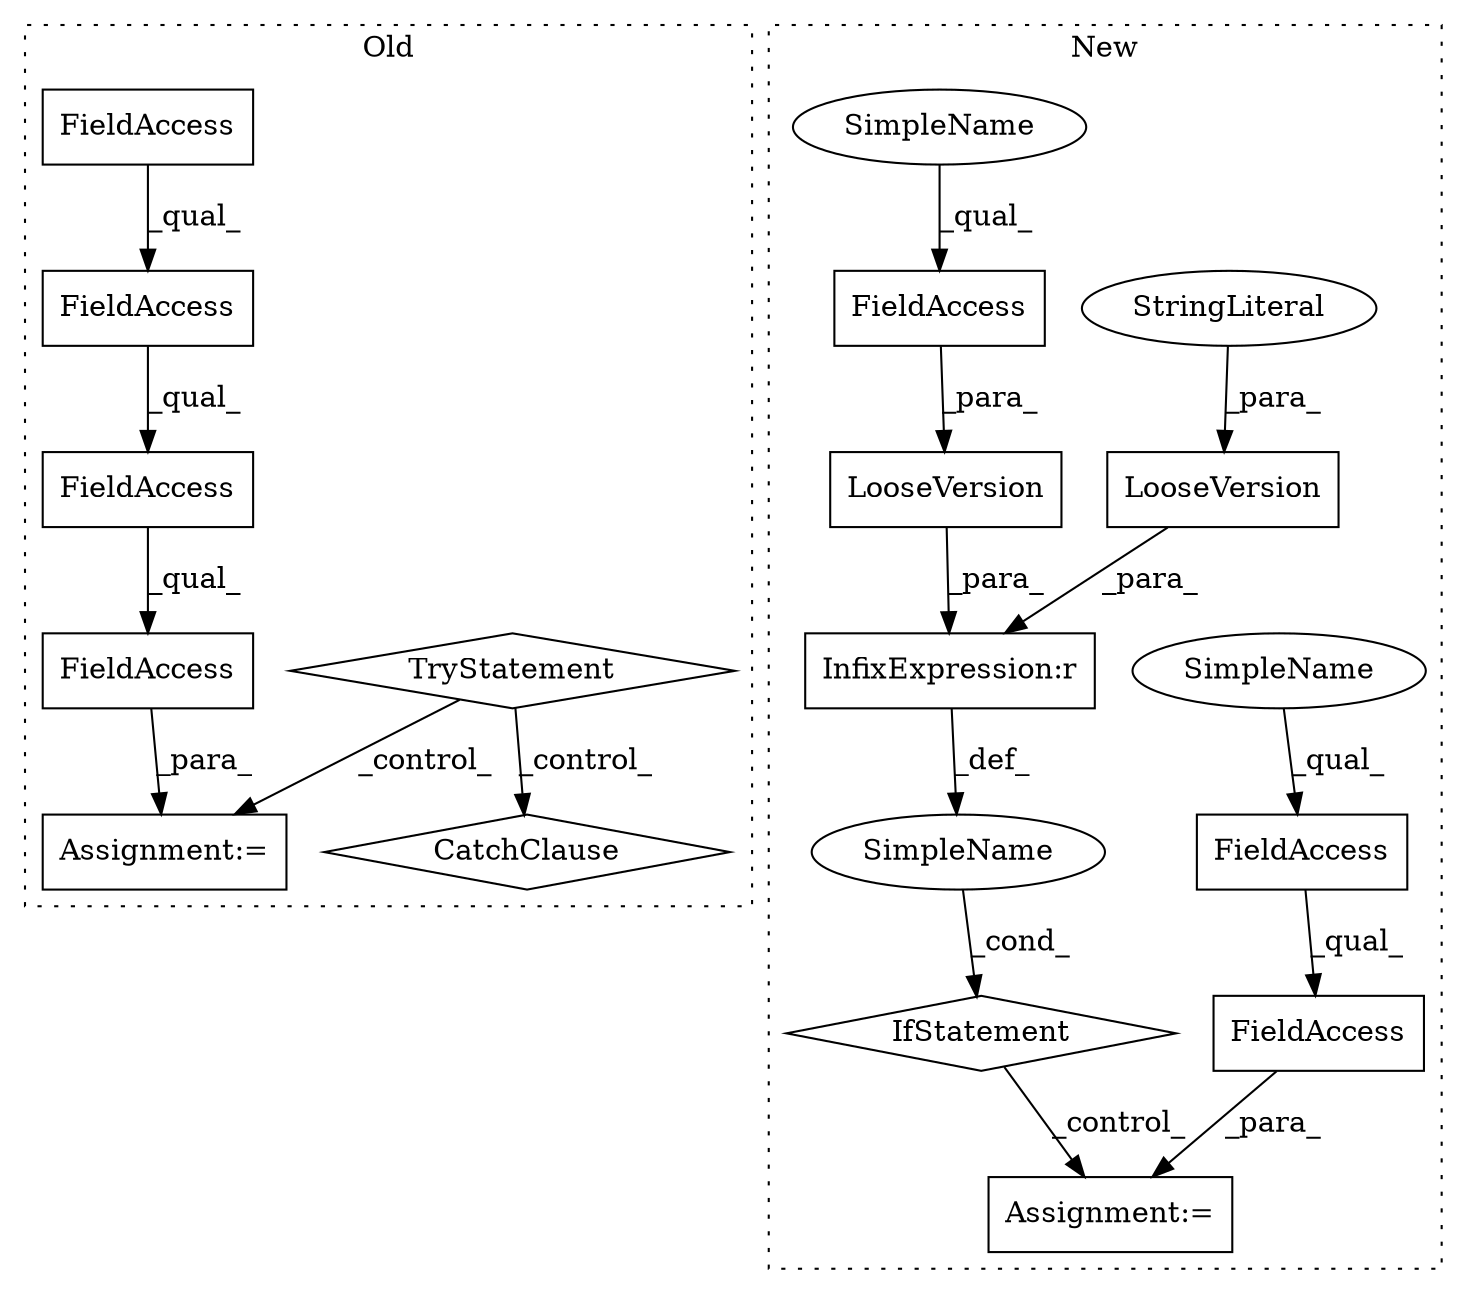 digraph G {
subgraph cluster0 {
1 [label="TryStatement" a="54" s="7939" l="4" shape="diamond"];
6 [label="CatchClause" a="12" s="8166,8200" l="11,2" shape="diamond"];
13 [label="Assignment:=" a="7" s="8032" l="1" shape="box"];
14 [label="FieldAccess" a="22" s="8033" l="40" shape="box"];
15 [label="FieldAccess" a="22" s="8033" l="26" shape="box"];
16 [label="FieldAccess" a="22" s="8033" l="20" shape="box"];
17 [label="FieldAccess" a="22" s="8033" l="17" shape="box"];
label = "Old";
style="dotted";
}
subgraph cluster1 {
2 [label="LooseVersion" a="32" s="7923,7958" l="13,1" shape="box"];
3 [label="InfixExpression:r" a="27" s="7959" l="3" shape="box"];
4 [label="FieldAccess" a="22" s="7936" l="22" shape="box"];
5 [label="LooseVersion" a="32" s="7962,7982" l="13,1" shape="box"];
7 [label="StringLiteral" a="45" s="7975" l="7" shape="ellipse"];
8 [label="IfStatement" a="25" s="7919,7983" l="4,2" shape="diamond"];
9 [label="FieldAccess" a="22" s="8065" l="16" shape="box"];
10 [label="FieldAccess" a="22" s="8065" l="30" shape="box"];
11 [label="SimpleName" a="42" s="" l="" shape="ellipse"];
12 [label="Assignment:=" a="7" s="8064" l="1" shape="box"];
18 [label="SimpleName" a="42" s="8065" l="10" shape="ellipse"];
19 [label="SimpleName" a="42" s="7936" l="10" shape="ellipse"];
label = "New";
style="dotted";
}
1 -> 13 [label="_control_"];
1 -> 6 [label="_control_"];
2 -> 3 [label="_para_"];
3 -> 11 [label="_def_"];
4 -> 2 [label="_para_"];
5 -> 3 [label="_para_"];
7 -> 5 [label="_para_"];
8 -> 12 [label="_control_"];
9 -> 10 [label="_qual_"];
10 -> 12 [label="_para_"];
11 -> 8 [label="_cond_"];
14 -> 13 [label="_para_"];
15 -> 14 [label="_qual_"];
16 -> 15 [label="_qual_"];
17 -> 16 [label="_qual_"];
18 -> 9 [label="_qual_"];
19 -> 4 [label="_qual_"];
}
